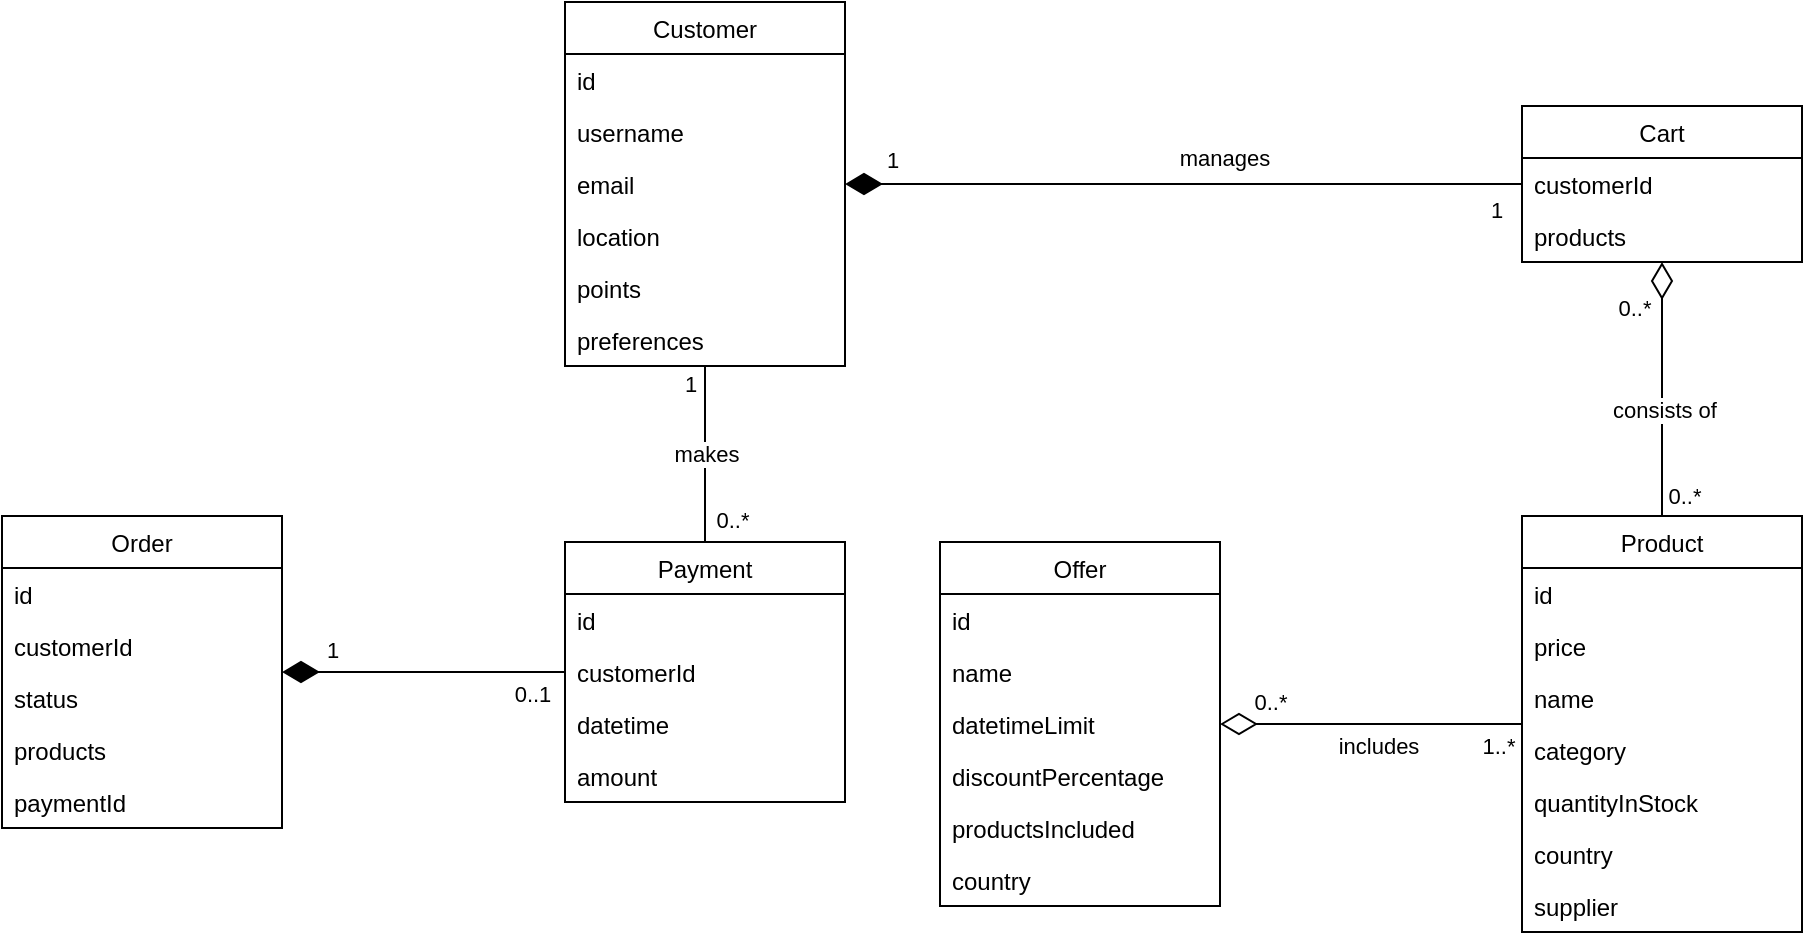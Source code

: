 <mxfile>
    <diagram id="_f_FOb7tHgsK-3vcWgPJ" name="Page-1">
        <mxGraphModel dx="1738" dy="614" grid="0" gridSize="10" guides="1" tooltips="1" connect="1" arrows="1" fold="1" page="0" pageScale="1" pageWidth="827" pageHeight="1169" math="0" shadow="0">
            <root>
                <mxCell id="0"/>
                <mxCell id="1" parent="0"/>
                <mxCell id="PXzRkRZeHH5ZsVeOtlPI-5" value="Product" style="swimlane;fontStyle=0;childLayout=stackLayout;horizontal=1;startSize=26;fillColor=none;horizontalStack=0;resizeParent=1;resizeParentMax=0;resizeLast=0;collapsible=1;marginBottom=0;" parent="1" vertex="1">
                    <mxGeometry y="431" width="140" height="208" as="geometry">
                        <mxRectangle x="478" y="212" width="95" height="26" as="alternateBounds"/>
                    </mxGeometry>
                </mxCell>
                <mxCell id="PXzRkRZeHH5ZsVeOtlPI-6" value="id" style="text;strokeColor=none;fillColor=none;align=left;verticalAlign=top;spacingLeft=4;spacingRight=4;overflow=hidden;rotatable=0;points=[[0,0.5],[1,0.5]];portConstraint=eastwest;" parent="PXzRkRZeHH5ZsVeOtlPI-5" vertex="1">
                    <mxGeometry y="26" width="140" height="26" as="geometry"/>
                </mxCell>
                <mxCell id="PXzRkRZeHH5ZsVeOtlPI-10" value="price" style="text;strokeColor=none;fillColor=none;align=left;verticalAlign=top;spacingLeft=4;spacingRight=4;overflow=hidden;rotatable=0;points=[[0,0.5],[1,0.5]];portConstraint=eastwest;" parent="PXzRkRZeHH5ZsVeOtlPI-5" vertex="1">
                    <mxGeometry y="52" width="140" height="26" as="geometry"/>
                </mxCell>
                <mxCell id="PXzRkRZeHH5ZsVeOtlPI-11" value="name" style="text;strokeColor=none;fillColor=none;align=left;verticalAlign=top;spacingLeft=4;spacingRight=4;overflow=hidden;rotatable=0;points=[[0,0.5],[1,0.5]];portConstraint=eastwest;" parent="PXzRkRZeHH5ZsVeOtlPI-5" vertex="1">
                    <mxGeometry y="78" width="140" height="26" as="geometry"/>
                </mxCell>
                <mxCell id="PXzRkRZeHH5ZsVeOtlPI-12" value="category" style="text;strokeColor=none;fillColor=none;align=left;verticalAlign=top;spacingLeft=4;spacingRight=4;overflow=hidden;rotatable=0;points=[[0,0.5],[1,0.5]];portConstraint=eastwest;" parent="PXzRkRZeHH5ZsVeOtlPI-5" vertex="1">
                    <mxGeometry y="104" width="140" height="26" as="geometry"/>
                </mxCell>
                <mxCell id="PXzRkRZeHH5ZsVeOtlPI-41" value="quantityInStock" style="text;strokeColor=none;fillColor=none;align=left;verticalAlign=top;spacingLeft=4;spacingRight=4;overflow=hidden;rotatable=0;points=[[0,0.5],[1,0.5]];portConstraint=eastwest;" parent="PXzRkRZeHH5ZsVeOtlPI-5" vertex="1">
                    <mxGeometry y="130" width="140" height="26" as="geometry"/>
                </mxCell>
                <mxCell id="PXzRkRZeHH5ZsVeOtlPI-44" value="country" style="text;strokeColor=none;fillColor=none;align=left;verticalAlign=top;spacingLeft=4;spacingRight=4;overflow=hidden;rotatable=0;points=[[0,0.5],[1,0.5]];portConstraint=eastwest;" parent="PXzRkRZeHH5ZsVeOtlPI-5" vertex="1">
                    <mxGeometry y="156" width="140" height="26" as="geometry"/>
                </mxCell>
                <mxCell id="PXzRkRZeHH5ZsVeOtlPI-79" value="supplier" style="text;strokeColor=none;fillColor=none;align=left;verticalAlign=top;spacingLeft=4;spacingRight=4;overflow=hidden;rotatable=0;points=[[0,0.5],[1,0.5]];portConstraint=eastwest;" parent="PXzRkRZeHH5ZsVeOtlPI-5" vertex="1">
                    <mxGeometry y="182" width="140" height="26" as="geometry"/>
                </mxCell>
                <mxCell id="PXzRkRZeHH5ZsVeOtlPI-75" style="edgeStyle=orthogonalEdgeStyle;rounded=0;orthogonalLoop=1;jettySize=auto;html=1;startArrow=none;startFill=0;endArrow=none;endFill=0;startSize=16;endSize=6;" parent="1" source="PXzRkRZeHH5ZsVeOtlPI-18" target="PXzRkRZeHH5ZsVeOtlPI-48" edge="1">
                    <mxGeometry relative="1" as="geometry"/>
                </mxCell>
                <mxCell id="PXzRkRZeHH5ZsVeOtlPI-76" value="makes" style="edgeLabel;html=1;align=center;verticalAlign=middle;resizable=0;points=[];" parent="PXzRkRZeHH5ZsVeOtlPI-75" vertex="1" connectable="0">
                    <mxGeometry x="-0.259" y="1" relative="1" as="geometry">
                        <mxPoint x="-1" y="11" as="offset"/>
                    </mxGeometry>
                </mxCell>
                <mxCell id="PXzRkRZeHH5ZsVeOtlPI-77" value="1" style="edgeLabel;html=1;align=center;verticalAlign=middle;resizable=0;points=[];" parent="PXzRkRZeHH5ZsVeOtlPI-75" vertex="1" connectable="0">
                    <mxGeometry x="-0.714" relative="1" as="geometry">
                        <mxPoint x="-8" y="-4" as="offset"/>
                    </mxGeometry>
                </mxCell>
                <mxCell id="PXzRkRZeHH5ZsVeOtlPI-78" value="0..*" style="edgeLabel;html=1;align=center;verticalAlign=middle;resizable=0;points=[];" parent="PXzRkRZeHH5ZsVeOtlPI-75" vertex="1" connectable="0">
                    <mxGeometry x="0.668" y="2" relative="1" as="geometry">
                        <mxPoint x="11" y="3" as="offset"/>
                    </mxGeometry>
                </mxCell>
                <mxCell id="PXzRkRZeHH5ZsVeOtlPI-18" value="Customer" style="swimlane;fontStyle=0;childLayout=stackLayout;horizontal=1;startSize=26;fillColor=none;horizontalStack=0;resizeParent=1;resizeParentMax=0;resizeLast=0;collapsible=1;marginBottom=0;" parent="1" vertex="1">
                    <mxGeometry x="-478.5" y="174" width="140" height="182" as="geometry">
                        <mxRectangle x="478" y="212" width="95" height="26" as="alternateBounds"/>
                    </mxGeometry>
                </mxCell>
                <mxCell id="PXzRkRZeHH5ZsVeOtlPI-19" value="id" style="text;strokeColor=none;fillColor=none;align=left;verticalAlign=top;spacingLeft=4;spacingRight=4;overflow=hidden;rotatable=0;points=[[0,0.5],[1,0.5]];portConstraint=eastwest;" parent="PXzRkRZeHH5ZsVeOtlPI-18" vertex="1">
                    <mxGeometry y="26" width="140" height="26" as="geometry"/>
                </mxCell>
                <mxCell id="PXzRkRZeHH5ZsVeOtlPI-20" value="username" style="text;strokeColor=none;fillColor=none;align=left;verticalAlign=top;spacingLeft=4;spacingRight=4;overflow=hidden;rotatable=0;points=[[0,0.5],[1,0.5]];portConstraint=eastwest;" parent="PXzRkRZeHH5ZsVeOtlPI-18" vertex="1">
                    <mxGeometry y="52" width="140" height="26" as="geometry"/>
                </mxCell>
                <mxCell id="PXzRkRZeHH5ZsVeOtlPI-21" value="email" style="text;strokeColor=none;fillColor=none;align=left;verticalAlign=top;spacingLeft=4;spacingRight=4;overflow=hidden;rotatable=0;points=[[0,0.5],[1,0.5]];portConstraint=eastwest;" parent="PXzRkRZeHH5ZsVeOtlPI-18" vertex="1">
                    <mxGeometry y="78" width="140" height="26" as="geometry"/>
                </mxCell>
                <mxCell id="PXzRkRZeHH5ZsVeOtlPI-22" value="location" style="text;strokeColor=none;fillColor=none;align=left;verticalAlign=top;spacingLeft=4;spacingRight=4;overflow=hidden;rotatable=0;points=[[0,0.5],[1,0.5]];portConstraint=eastwest;" parent="PXzRkRZeHH5ZsVeOtlPI-18" vertex="1">
                    <mxGeometry y="104" width="140" height="26" as="geometry"/>
                </mxCell>
                <mxCell id="PXzRkRZeHH5ZsVeOtlPI-46" value="points" style="text;strokeColor=none;fillColor=none;align=left;verticalAlign=top;spacingLeft=4;spacingRight=4;overflow=hidden;rotatable=0;points=[[0,0.5],[1,0.5]];portConstraint=eastwest;" parent="PXzRkRZeHH5ZsVeOtlPI-18" vertex="1">
                    <mxGeometry y="130" width="140" height="26" as="geometry"/>
                </mxCell>
                <mxCell id="PXzRkRZeHH5ZsVeOtlPI-70" value="preferences" style="text;strokeColor=none;fillColor=none;align=left;verticalAlign=top;spacingLeft=4;spacingRight=4;overflow=hidden;rotatable=0;points=[[0,0.5],[1,0.5]];portConstraint=eastwest;" parent="PXzRkRZeHH5ZsVeOtlPI-18" vertex="1">
                    <mxGeometry y="156" width="140" height="26" as="geometry"/>
                </mxCell>
                <mxCell id="PXzRkRZeHH5ZsVeOtlPI-29" value="Offer" style="swimlane;fontStyle=0;childLayout=stackLayout;horizontal=1;startSize=26;fillColor=none;horizontalStack=0;resizeParent=1;resizeParentMax=0;resizeLast=0;collapsible=1;marginBottom=0;" parent="1" vertex="1">
                    <mxGeometry x="-291" y="444" width="140" height="182" as="geometry">
                        <mxRectangle x="478" y="212" width="95" height="26" as="alternateBounds"/>
                    </mxGeometry>
                </mxCell>
                <mxCell id="PXzRkRZeHH5ZsVeOtlPI-30" value="id" style="text;strokeColor=none;fillColor=none;align=left;verticalAlign=top;spacingLeft=4;spacingRight=4;overflow=hidden;rotatable=0;points=[[0,0.5],[1,0.5]];portConstraint=eastwest;" parent="PXzRkRZeHH5ZsVeOtlPI-29" vertex="1">
                    <mxGeometry y="26" width="140" height="26" as="geometry"/>
                </mxCell>
                <mxCell id="PXzRkRZeHH5ZsVeOtlPI-31" value="name" style="text;strokeColor=none;fillColor=none;align=left;verticalAlign=top;spacingLeft=4;spacingRight=4;overflow=hidden;rotatable=0;points=[[0,0.5],[1,0.5]];portConstraint=eastwest;" parent="PXzRkRZeHH5ZsVeOtlPI-29" vertex="1">
                    <mxGeometry y="52" width="140" height="26" as="geometry"/>
                </mxCell>
                <mxCell id="PXzRkRZeHH5ZsVeOtlPI-47" value="datetimeLimit" style="text;strokeColor=none;fillColor=none;align=left;verticalAlign=top;spacingLeft=4;spacingRight=4;overflow=hidden;rotatable=0;points=[[0,0.5],[1,0.5]];portConstraint=eastwest;" parent="PXzRkRZeHH5ZsVeOtlPI-29" vertex="1">
                    <mxGeometry y="78" width="140" height="26" as="geometry"/>
                </mxCell>
                <mxCell id="PXzRkRZeHH5ZsVeOtlPI-32" value="discountPercentage" style="text;strokeColor=none;fillColor=none;align=left;verticalAlign=top;spacingLeft=4;spacingRight=4;overflow=hidden;rotatable=0;points=[[0,0.5],[1,0.5]];portConstraint=eastwest;" parent="PXzRkRZeHH5ZsVeOtlPI-29" vertex="1">
                    <mxGeometry y="104" width="140" height="26" as="geometry"/>
                </mxCell>
                <mxCell id="PXzRkRZeHH5ZsVeOtlPI-34" value="productsIncluded" style="text;strokeColor=none;fillColor=none;align=left;verticalAlign=top;spacingLeft=4;spacingRight=4;overflow=hidden;rotatable=0;points=[[0,0.5],[1,0.5]];portConstraint=eastwest;" parent="PXzRkRZeHH5ZsVeOtlPI-29" vertex="1">
                    <mxGeometry y="130" width="140" height="26" as="geometry"/>
                </mxCell>
                <mxCell id="PXzRkRZeHH5ZsVeOtlPI-42" value="country" style="text;strokeColor=none;fillColor=none;align=left;verticalAlign=top;spacingLeft=4;spacingRight=4;overflow=hidden;rotatable=0;points=[[0,0.5],[1,0.5]];portConstraint=eastwest;" parent="PXzRkRZeHH5ZsVeOtlPI-29" vertex="1">
                    <mxGeometry y="156" width="140" height="26" as="geometry"/>
                </mxCell>
                <mxCell id="PXzRkRZeHH5ZsVeOtlPI-35" value="Cart" style="swimlane;fontStyle=0;childLayout=stackLayout;horizontal=1;startSize=26;fillColor=none;horizontalStack=0;resizeParent=1;resizeParentMax=0;resizeLast=0;collapsible=1;marginBottom=0;" parent="1" vertex="1">
                    <mxGeometry y="226" width="140" height="78" as="geometry">
                        <mxRectangle x="478" y="212" width="95" height="26" as="alternateBounds"/>
                    </mxGeometry>
                </mxCell>
                <mxCell id="PXzRkRZeHH5ZsVeOtlPI-45" value="customerId" style="text;strokeColor=none;fillColor=none;align=left;verticalAlign=top;spacingLeft=4;spacingRight=4;overflow=hidden;rotatable=0;points=[[0,0.5],[1,0.5]];portConstraint=eastwest;" parent="PXzRkRZeHH5ZsVeOtlPI-35" vertex="1">
                    <mxGeometry y="26" width="140" height="26" as="geometry"/>
                </mxCell>
                <mxCell id="PXzRkRZeHH5ZsVeOtlPI-39" value="products" style="text;strokeColor=none;fillColor=none;align=left;verticalAlign=top;spacingLeft=4;spacingRight=4;overflow=hidden;rotatable=0;points=[[0,0.5],[1,0.5]];portConstraint=eastwest;" parent="PXzRkRZeHH5ZsVeOtlPI-35" vertex="1">
                    <mxGeometry y="52" width="140" height="26" as="geometry"/>
                </mxCell>
                <mxCell id="PXzRkRZeHH5ZsVeOtlPI-48" value="Payment" style="swimlane;fontStyle=0;childLayout=stackLayout;horizontal=1;startSize=26;fillColor=none;horizontalStack=0;resizeParent=1;resizeParentMax=0;resizeLast=0;collapsible=1;marginBottom=0;" parent="1" vertex="1">
                    <mxGeometry x="-478.5" y="444" width="140" height="130" as="geometry">
                        <mxRectangle x="478" y="212" width="95" height="26" as="alternateBounds"/>
                    </mxGeometry>
                </mxCell>
                <mxCell id="PXzRkRZeHH5ZsVeOtlPI-49" value="id" style="text;strokeColor=none;fillColor=none;align=left;verticalAlign=top;spacingLeft=4;spacingRight=4;overflow=hidden;rotatable=0;points=[[0,0.5],[1,0.5]];portConstraint=eastwest;" parent="PXzRkRZeHH5ZsVeOtlPI-48" vertex="1">
                    <mxGeometry y="26" width="140" height="26" as="geometry"/>
                </mxCell>
                <mxCell id="PXzRkRZeHH5ZsVeOtlPI-50" value="customerId" style="text;strokeColor=none;fillColor=none;align=left;verticalAlign=top;spacingLeft=4;spacingRight=4;overflow=hidden;rotatable=0;points=[[0,0.5],[1,0.5]];portConstraint=eastwest;" parent="PXzRkRZeHH5ZsVeOtlPI-48" vertex="1">
                    <mxGeometry y="52" width="140" height="26" as="geometry"/>
                </mxCell>
                <mxCell id="PXzRkRZeHH5ZsVeOtlPI-51" value="datetime" style="text;strokeColor=none;fillColor=none;align=left;verticalAlign=top;spacingLeft=4;spacingRight=4;overflow=hidden;rotatable=0;points=[[0,0.5],[1,0.5]];portConstraint=eastwest;" parent="PXzRkRZeHH5ZsVeOtlPI-48" vertex="1">
                    <mxGeometry y="78" width="140" height="26" as="geometry"/>
                </mxCell>
                <mxCell id="PXzRkRZeHH5ZsVeOtlPI-52" value="amount" style="text;strokeColor=none;fillColor=none;align=left;verticalAlign=top;spacingLeft=4;spacingRight=4;overflow=hidden;rotatable=0;points=[[0,0.5],[1,0.5]];portConstraint=eastwest;" parent="PXzRkRZeHH5ZsVeOtlPI-48" vertex="1">
                    <mxGeometry y="104" width="140" height="26" as="geometry"/>
                </mxCell>
                <mxCell id="PXzRkRZeHH5ZsVeOtlPI-57" style="edgeStyle=none;rounded=0;orthogonalLoop=1;jettySize=auto;html=1;startArrow=diamondThin;startFill=1;endSize=6;startSize=16;endArrow=none;endFill=0;" parent="1" source="PXzRkRZeHH5ZsVeOtlPI-18" target="PXzRkRZeHH5ZsVeOtlPI-35" edge="1">
                    <mxGeometry relative="1" as="geometry">
                        <mxPoint x="246" y="225" as="sourcePoint"/>
                        <mxPoint x="246" y="355" as="targetPoint"/>
                    </mxGeometry>
                </mxCell>
                <mxCell id="PXzRkRZeHH5ZsVeOtlPI-58" value="1" style="edgeLabel;html=1;align=center;verticalAlign=middle;resizable=0;points=[];" parent="PXzRkRZeHH5ZsVeOtlPI-57" vertex="1" connectable="0">
                    <mxGeometry x="0.762" relative="1" as="geometry">
                        <mxPoint x="27" y="13" as="offset"/>
                    </mxGeometry>
                </mxCell>
                <mxCell id="PXzRkRZeHH5ZsVeOtlPI-59" value="1" style="edgeLabel;html=1;align=center;verticalAlign=middle;resizable=0;points=[];" parent="PXzRkRZeHH5ZsVeOtlPI-57" vertex="1" connectable="0">
                    <mxGeometry x="-0.21" y="1" relative="1" as="geometry">
                        <mxPoint x="-110" y="-11" as="offset"/>
                    </mxGeometry>
                </mxCell>
                <mxCell id="PXzRkRZeHH5ZsVeOtlPI-60" value="manages" style="edgeLabel;html=1;align=center;verticalAlign=middle;resizable=0;points=[];" parent="PXzRkRZeHH5ZsVeOtlPI-57" vertex="1" connectable="0">
                    <mxGeometry x="0.142" relative="1" as="geometry">
                        <mxPoint x="-4" y="-13" as="offset"/>
                    </mxGeometry>
                </mxCell>
                <mxCell id="PXzRkRZeHH5ZsVeOtlPI-62" style="edgeStyle=none;rounded=0;orthogonalLoop=1;jettySize=auto;html=1;startArrow=diamondThin;startFill=0;endSize=6;startSize=16;endArrow=none;endFill=0;" parent="1" source="PXzRkRZeHH5ZsVeOtlPI-35" target="PXzRkRZeHH5ZsVeOtlPI-5" edge="1">
                    <mxGeometry relative="1" as="geometry">
                        <mxPoint x="288" y="277" as="sourcePoint"/>
                        <mxPoint x="150" y="277" as="targetPoint"/>
                    </mxGeometry>
                </mxCell>
                <mxCell id="PXzRkRZeHH5ZsVeOtlPI-63" value="0..*" style="edgeLabel;html=1;align=center;verticalAlign=middle;resizable=0;points=[];" parent="PXzRkRZeHH5ZsVeOtlPI-62" vertex="1" connectable="0">
                    <mxGeometry x="0.762" relative="1" as="geometry">
                        <mxPoint x="11" y="5" as="offset"/>
                    </mxGeometry>
                </mxCell>
                <mxCell id="PXzRkRZeHH5ZsVeOtlPI-64" value="0..*" style="edgeLabel;html=1;align=center;verticalAlign=middle;resizable=0;points=[];" parent="PXzRkRZeHH5ZsVeOtlPI-62" vertex="1" connectable="0">
                    <mxGeometry x="-0.21" y="1" relative="1" as="geometry">
                        <mxPoint x="-15" y="-27" as="offset"/>
                    </mxGeometry>
                </mxCell>
                <mxCell id="PXzRkRZeHH5ZsVeOtlPI-65" value="consists of" style="edgeLabel;html=1;align=center;verticalAlign=middle;resizable=0;points=[];" parent="PXzRkRZeHH5ZsVeOtlPI-62" vertex="1" connectable="0">
                    <mxGeometry x="0.142" relative="1" as="geometry">
                        <mxPoint x="1" y="1" as="offset"/>
                    </mxGeometry>
                </mxCell>
                <mxCell id="PXzRkRZeHH5ZsVeOtlPI-66" style="rounded=0;orthogonalLoop=1;jettySize=auto;html=1;startArrow=diamondThin;startFill=0;endSize=6;startSize=16;endArrow=none;endFill=0;" parent="1" source="PXzRkRZeHH5ZsVeOtlPI-29" target="PXzRkRZeHH5ZsVeOtlPI-5" edge="1">
                    <mxGeometry relative="1" as="geometry">
                        <mxPoint x="80" y="329" as="sourcePoint"/>
                        <mxPoint x="80" y="434" as="targetPoint"/>
                    </mxGeometry>
                </mxCell>
                <mxCell id="PXzRkRZeHH5ZsVeOtlPI-67" value="1..*" style="edgeLabel;html=1;align=center;verticalAlign=middle;resizable=0;points=[];" parent="PXzRkRZeHH5ZsVeOtlPI-66" vertex="1" connectable="0">
                    <mxGeometry x="0.762" relative="1" as="geometry">
                        <mxPoint x="6" y="11" as="offset"/>
                    </mxGeometry>
                </mxCell>
                <mxCell id="PXzRkRZeHH5ZsVeOtlPI-68" value="0..*" style="edgeLabel;html=1;align=center;verticalAlign=middle;resizable=0;points=[];" parent="PXzRkRZeHH5ZsVeOtlPI-66" vertex="1" connectable="0">
                    <mxGeometry x="-0.21" y="1" relative="1" as="geometry">
                        <mxPoint x="-35" y="-10" as="offset"/>
                    </mxGeometry>
                </mxCell>
                <mxCell id="PXzRkRZeHH5ZsVeOtlPI-69" value="includes" style="edgeLabel;html=1;align=center;verticalAlign=middle;resizable=0;points=[];" parent="PXzRkRZeHH5ZsVeOtlPI-66" vertex="1" connectable="0">
                    <mxGeometry x="0.142" relative="1" as="geometry">
                        <mxPoint x="-7" y="11" as="offset"/>
                    </mxGeometry>
                </mxCell>
                <mxCell id="11" style="edgeStyle=none;html=1;endArrow=none;endFill=0;startArrow=diamondThin;startFill=1;startSize=16;" edge="1" parent="1" source="2" target="PXzRkRZeHH5ZsVeOtlPI-48">
                    <mxGeometry relative="1" as="geometry"/>
                </mxCell>
                <mxCell id="12" value="1" style="edgeLabel;html=1;align=center;verticalAlign=middle;resizable=0;points=[];" vertex="1" connectable="0" parent="11">
                    <mxGeometry x="-0.536" relative="1" as="geometry">
                        <mxPoint x="-8" y="-11" as="offset"/>
                    </mxGeometry>
                </mxCell>
                <mxCell id="13" value="0..1" style="edgeLabel;html=1;align=center;verticalAlign=middle;resizable=0;points=[];" vertex="1" connectable="0" parent="11">
                    <mxGeometry x="0.843" relative="1" as="geometry">
                        <mxPoint x="-6" y="11" as="offset"/>
                    </mxGeometry>
                </mxCell>
                <mxCell id="2" value="Order" style="swimlane;fontStyle=0;childLayout=stackLayout;horizontal=1;startSize=26;fillColor=none;horizontalStack=0;resizeParent=1;resizeParentMax=0;resizeLast=0;collapsible=1;marginBottom=0;" vertex="1" parent="1">
                    <mxGeometry x="-760" y="431" width="140" height="156" as="geometry">
                        <mxRectangle x="478" y="212" width="95" height="26" as="alternateBounds"/>
                    </mxGeometry>
                </mxCell>
                <mxCell id="3" value="id" style="text;strokeColor=none;fillColor=none;align=left;verticalAlign=top;spacingLeft=4;spacingRight=4;overflow=hidden;rotatable=0;points=[[0,0.5],[1,0.5]];portConstraint=eastwest;" vertex="1" parent="2">
                    <mxGeometry y="26" width="140" height="26" as="geometry"/>
                </mxCell>
                <mxCell id="5" value="customerId" style="text;strokeColor=none;fillColor=none;align=left;verticalAlign=top;spacingLeft=4;spacingRight=4;overflow=hidden;rotatable=0;points=[[0,0.5],[1,0.5]];portConstraint=eastwest;" vertex="1" parent="2">
                    <mxGeometry y="52" width="140" height="26" as="geometry"/>
                </mxCell>
                <mxCell id="4" value="status" style="text;strokeColor=none;fillColor=none;align=left;verticalAlign=top;spacingLeft=4;spacingRight=4;overflow=hidden;rotatable=0;points=[[0,0.5],[1,0.5]];portConstraint=eastwest;" vertex="1" parent="2">
                    <mxGeometry y="78" width="140" height="26" as="geometry"/>
                </mxCell>
                <mxCell id="6" value="products" style="text;strokeColor=none;fillColor=none;align=left;verticalAlign=top;spacingLeft=4;spacingRight=4;overflow=hidden;rotatable=0;points=[[0,0.5],[1,0.5]];portConstraint=eastwest;" vertex="1" parent="2">
                    <mxGeometry y="104" width="140" height="26" as="geometry"/>
                </mxCell>
                <mxCell id="10" value="paymentId" style="text;strokeColor=none;fillColor=none;align=left;verticalAlign=top;spacingLeft=4;spacingRight=4;overflow=hidden;rotatable=0;points=[[0,0.5],[1,0.5]];portConstraint=eastwest;" vertex="1" parent="2">
                    <mxGeometry y="130" width="140" height="26" as="geometry"/>
                </mxCell>
            </root>
        </mxGraphModel>
    </diagram>
</mxfile>